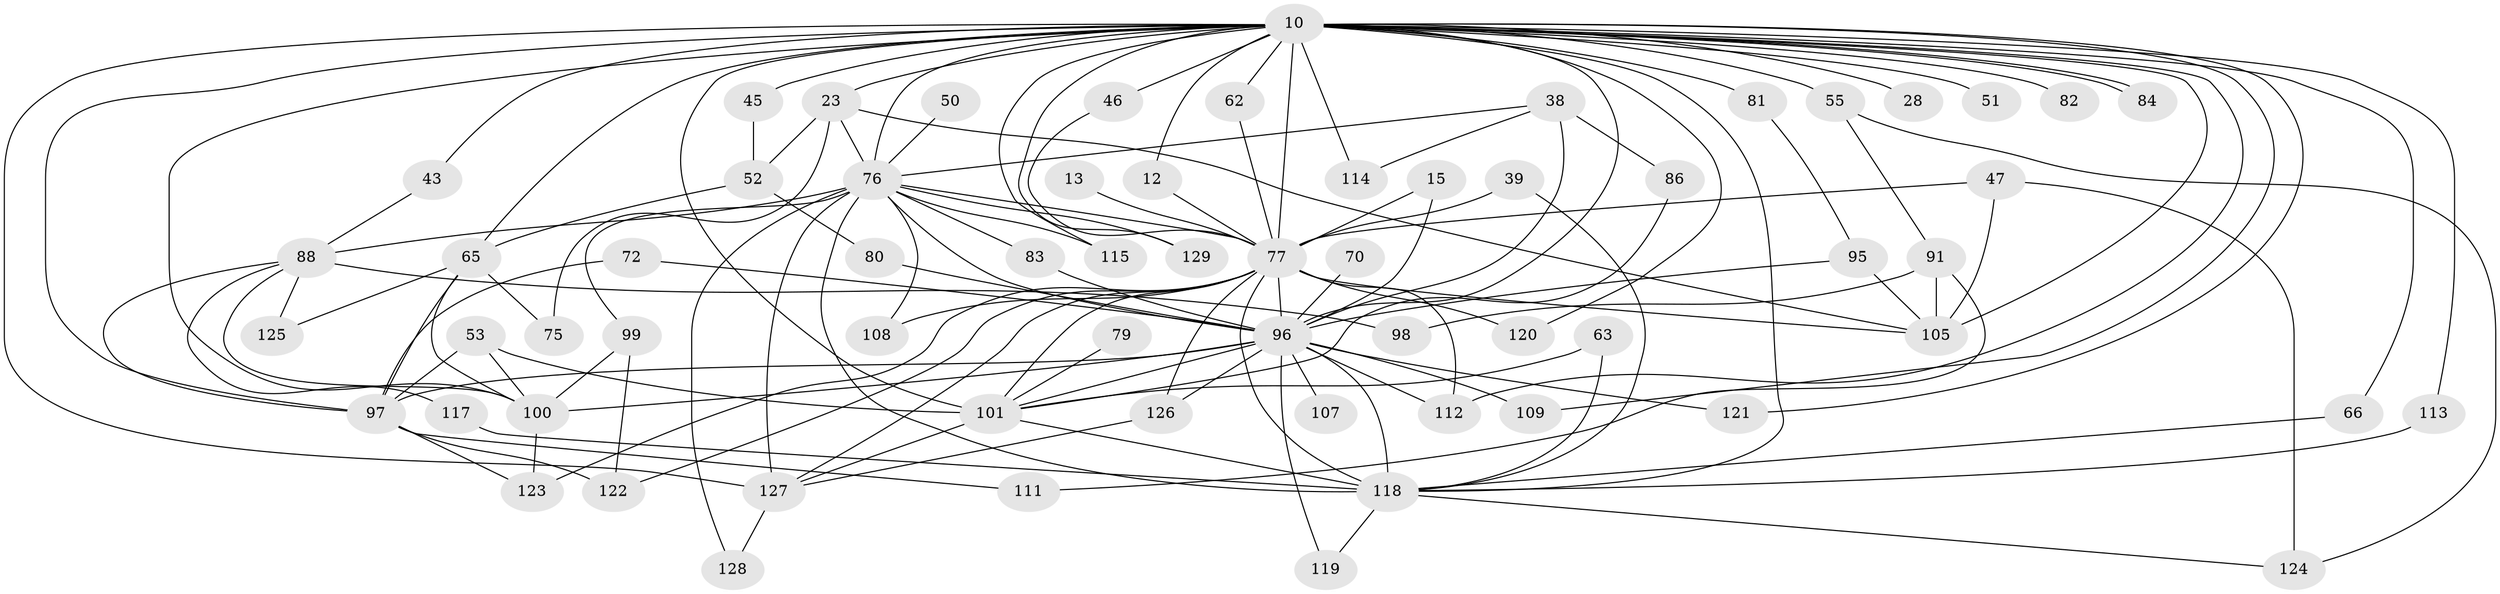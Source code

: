// original degree distribution, {18: 0.007751937984496124, 32: 0.007751937984496124, 22: 0.015503875968992248, 17: 0.007751937984496124, 12: 0.007751937984496124, 16: 0.007751937984496124, 24: 0.007751937984496124, 21: 0.007751937984496124, 40: 0.007751937984496124, 10: 0.007751937984496124, 2: 0.5271317829457365, 4: 0.12403100775193798, 3: 0.1937984496124031, 5: 0.015503875968992248, 6: 0.031007751937984496, 8: 0.015503875968992248, 7: 0.007751937984496124}
// Generated by graph-tools (version 1.1) at 2025/45/03/09/25 04:45:50]
// undirected, 64 vertices, 132 edges
graph export_dot {
graph [start="1"]
  node [color=gray90,style=filled];
  10 [super="+2"];
  12;
  13;
  15;
  23;
  28;
  38 [super="+22"];
  39;
  43;
  45;
  46;
  47 [super="+35"];
  50;
  51;
  52 [super="+30"];
  53;
  55 [super="+33"];
  62;
  63;
  65 [super="+57+59"];
  66;
  70;
  72;
  75;
  76 [super="+49+4"];
  77 [super="+68+9"];
  79;
  80;
  81;
  82;
  83;
  84;
  86;
  88 [super="+20"];
  91;
  95 [super="+74"];
  96 [super="+64+78+8"];
  97 [super="+90+16"];
  98;
  99 [super="+58"];
  100 [super="+29+60+69"];
  101 [super="+26+14+25+94+85"];
  105 [super="+71+24+102"];
  107;
  108;
  109;
  111;
  112 [super="+104"];
  113;
  114;
  115;
  117;
  118 [super="+42+41+110+6"];
  119;
  120;
  121;
  122 [super="+87"];
  123 [super="+116"];
  124 [super="+92"];
  125;
  126 [super="+31"];
  127 [super="+18+93+106"];
  128;
  129 [super="+56"];
  10 -- 12;
  10 -- 28 [weight=2];
  10 -- 43;
  10 -- 45;
  10 -- 46;
  10 -- 66;
  10 -- 82 [weight=2];
  10 -- 84;
  10 -- 84;
  10 -- 97 [weight=2];
  10 -- 105 [weight=2];
  10 -- 109;
  10 -- 114;
  10 -- 120;
  10 -- 127 [weight=6];
  10 -- 55 [weight=3];
  10 -- 129 [weight=2];
  10 -- 65 [weight=4];
  10 -- 81;
  10 -- 23;
  10 -- 113;
  10 -- 51;
  10 -- 115;
  10 -- 121;
  10 -- 62;
  10 -- 101 [weight=6];
  10 -- 100 [weight=2];
  10 -- 118 [weight=7];
  10 -- 77 [weight=5];
  10 -- 76 [weight=4];
  10 -- 112;
  10 -- 96 [weight=4];
  12 -- 77;
  13 -- 77 [weight=2];
  15 -- 77;
  15 -- 96;
  23 -- 52 [weight=2];
  23 -- 75;
  23 -- 76;
  23 -- 105;
  38 -- 86;
  38 -- 114;
  38 -- 76;
  38 -- 96 [weight=2];
  39 -- 118;
  39 -- 77;
  43 -- 88;
  45 -- 52;
  46 -- 77;
  47 -- 77;
  47 -- 105 [weight=2];
  47 -- 124;
  50 -- 76;
  52 -- 80;
  52 -- 65;
  53 -- 101;
  53 -- 100;
  53 -- 97;
  55 -- 91;
  55 -- 124;
  62 -- 77;
  63 -- 101;
  63 -- 118;
  65 -- 75;
  65 -- 125;
  65 -- 100;
  65 -- 97;
  66 -- 118;
  70 -- 96 [weight=2];
  72 -- 97;
  72 -- 96 [weight=2];
  76 -- 118 [weight=5];
  76 -- 128;
  76 -- 129;
  76 -- 77 [weight=4];
  76 -- 83;
  76 -- 88 [weight=2];
  76 -- 99 [weight=2];
  76 -- 108;
  76 -- 115;
  76 -- 127 [weight=2];
  76 -- 96 [weight=6];
  77 -- 118 [weight=7];
  77 -- 101;
  77 -- 108;
  77 -- 120;
  77 -- 126;
  77 -- 105 [weight=2];
  77 -- 122;
  77 -- 112;
  77 -- 123;
  77 -- 127 [weight=4];
  77 -- 96 [weight=5];
  79 -- 101 [weight=2];
  80 -- 96;
  81 -- 95;
  83 -- 96;
  86 -- 101;
  88 -- 98;
  88 -- 117;
  88 -- 125;
  88 -- 100;
  88 -- 97;
  91 -- 98;
  91 -- 111;
  91 -- 105;
  95 -- 105;
  95 -- 96 [weight=2];
  96 -- 101 [weight=2];
  96 -- 97 [weight=2];
  96 -- 100 [weight=2];
  96 -- 107;
  96 -- 109;
  96 -- 112;
  96 -- 118 [weight=5];
  96 -- 119;
  96 -- 121;
  96 -- 126;
  97 -- 111;
  97 -- 122;
  97 -- 123;
  99 -- 122;
  99 -- 100;
  100 -- 123;
  101 -- 118;
  101 -- 127;
  113 -- 118;
  117 -- 118;
  118 -- 119;
  118 -- 124;
  126 -- 127;
  127 -- 128;
}
